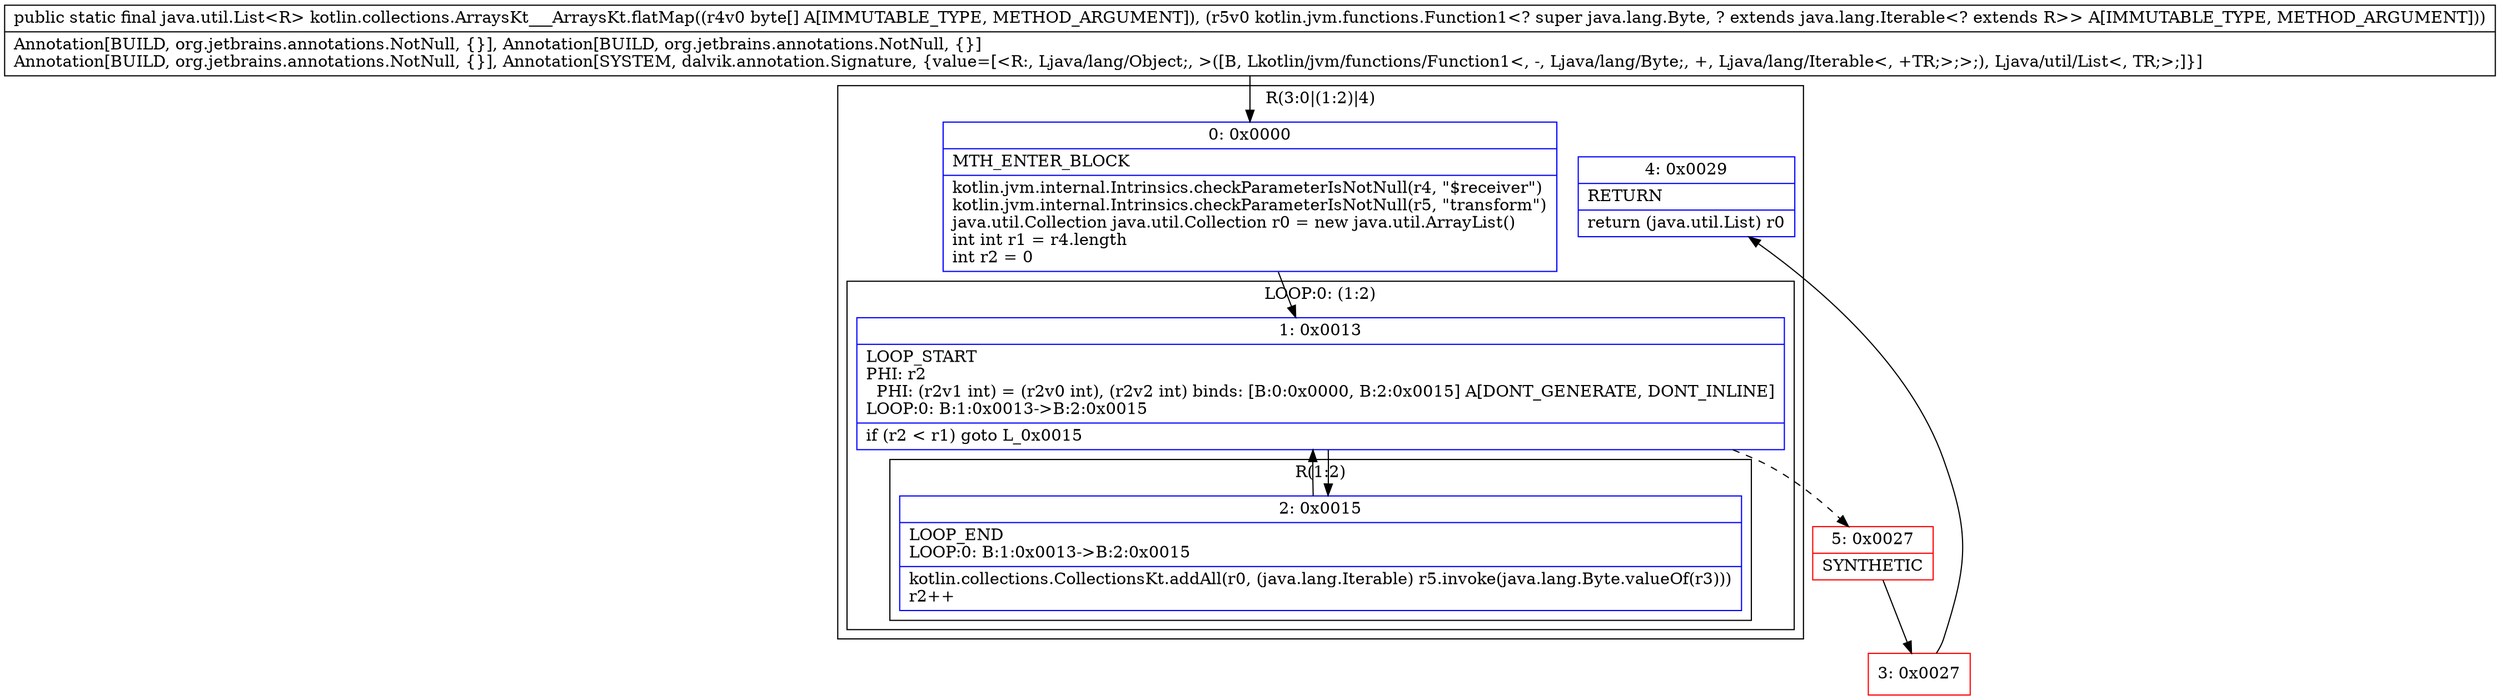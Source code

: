 digraph "CFG forkotlin.collections.ArraysKt___ArraysKt.flatMap([BLkotlin\/jvm\/functions\/Function1;)Ljava\/util\/List;" {
subgraph cluster_Region_1658203133 {
label = "R(3:0|(1:2)|4)";
node [shape=record,color=blue];
Node_0 [shape=record,label="{0\:\ 0x0000|MTH_ENTER_BLOCK\l|kotlin.jvm.internal.Intrinsics.checkParameterIsNotNull(r4, \"$receiver\")\lkotlin.jvm.internal.Intrinsics.checkParameterIsNotNull(r5, \"transform\")\ljava.util.Collection java.util.Collection r0 = new java.util.ArrayList()\lint int r1 = r4.length\lint r2 = 0\l}"];
subgraph cluster_LoopRegion_325829534 {
label = "LOOP:0: (1:2)";
node [shape=record,color=blue];
Node_1 [shape=record,label="{1\:\ 0x0013|LOOP_START\lPHI: r2 \l  PHI: (r2v1 int) = (r2v0 int), (r2v2 int) binds: [B:0:0x0000, B:2:0x0015] A[DONT_GENERATE, DONT_INLINE]\lLOOP:0: B:1:0x0013\-\>B:2:0x0015\l|if (r2 \< r1) goto L_0x0015\l}"];
subgraph cluster_Region_1938026551 {
label = "R(1:2)";
node [shape=record,color=blue];
Node_2 [shape=record,label="{2\:\ 0x0015|LOOP_END\lLOOP:0: B:1:0x0013\-\>B:2:0x0015\l|kotlin.collections.CollectionsKt.addAll(r0, (java.lang.Iterable) r5.invoke(java.lang.Byte.valueOf(r3)))\lr2++\l}"];
}
}
Node_4 [shape=record,label="{4\:\ 0x0029|RETURN\l|return (java.util.List) r0\l}"];
}
Node_3 [shape=record,color=red,label="{3\:\ 0x0027}"];
Node_5 [shape=record,color=red,label="{5\:\ 0x0027|SYNTHETIC\l}"];
MethodNode[shape=record,label="{public static final java.util.List\<R\> kotlin.collections.ArraysKt___ArraysKt.flatMap((r4v0 byte[] A[IMMUTABLE_TYPE, METHOD_ARGUMENT]), (r5v0 kotlin.jvm.functions.Function1\<? super java.lang.Byte, ? extends java.lang.Iterable\<? extends R\>\> A[IMMUTABLE_TYPE, METHOD_ARGUMENT]))  | Annotation[BUILD, org.jetbrains.annotations.NotNull, \{\}], Annotation[BUILD, org.jetbrains.annotations.NotNull, \{\}]\lAnnotation[BUILD, org.jetbrains.annotations.NotNull, \{\}], Annotation[SYSTEM, dalvik.annotation.Signature, \{value=[\<R:, Ljava\/lang\/Object;, \>([B, Lkotlin\/jvm\/functions\/Function1\<, \-, Ljava\/lang\/Byte;, +, Ljava\/lang\/Iterable\<, +TR;\>;\>;), Ljava\/util\/List\<, TR;\>;]\}]\l}"];
MethodNode -> Node_0;
Node_0 -> Node_1;
Node_1 -> Node_2;
Node_1 -> Node_5[style=dashed];
Node_2 -> Node_1;
Node_3 -> Node_4;
Node_5 -> Node_3;
}

